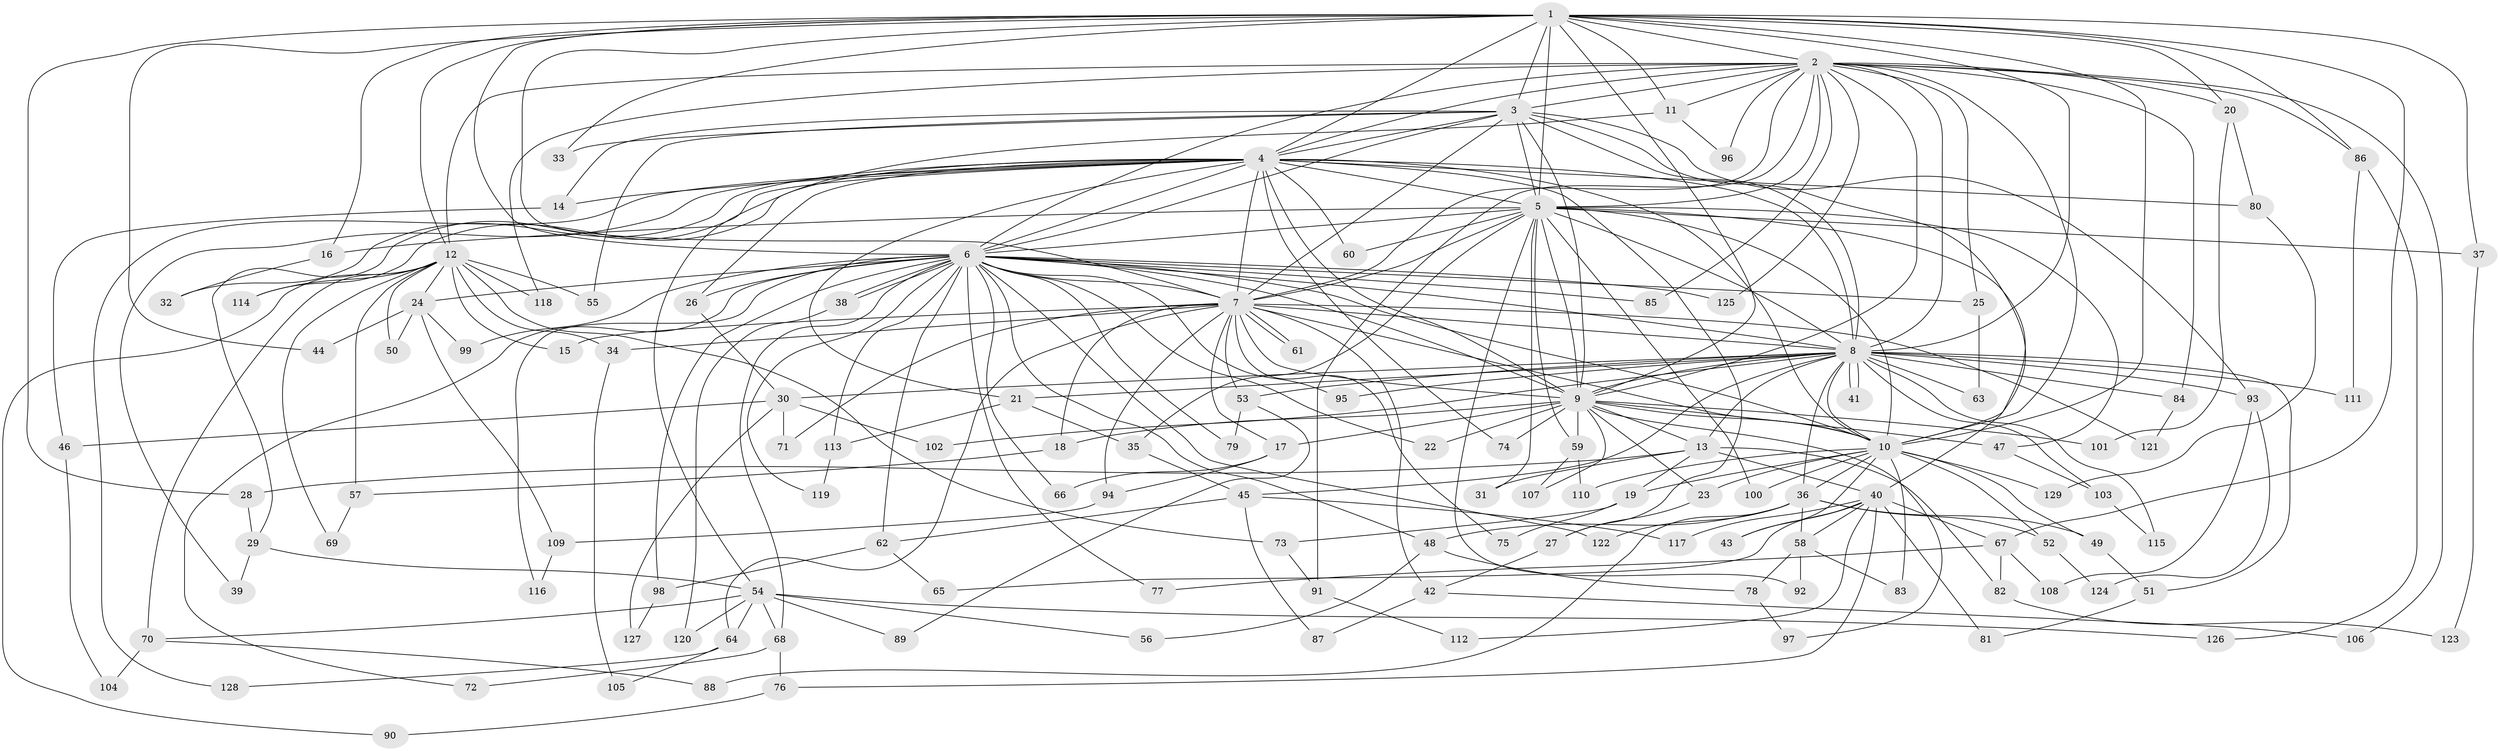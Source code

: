 // coarse degree distribution, {17: 0.010526315789473684, 32: 0.010526315789473684, 11: 0.021052631578947368, 19: 0.021052631578947368, 16: 0.010526315789473684, 38: 0.010526315789473684, 18: 0.010526315789473684, 3: 0.15789473684210525, 13: 0.010526315789473684, 7: 0.021052631578947368, 4: 0.1368421052631579, 5: 0.07368421052631578, 2: 0.47368421052631576, 10: 0.010526315789473684, 1: 0.021052631578947368}
// Generated by graph-tools (version 1.1) at 2025/41/03/06/25 10:41:37]
// undirected, 129 vertices, 283 edges
graph export_dot {
graph [start="1"]
  node [color=gray90,style=filled];
  1;
  2;
  3;
  4;
  5;
  6;
  7;
  8;
  9;
  10;
  11;
  12;
  13;
  14;
  15;
  16;
  17;
  18;
  19;
  20;
  21;
  22;
  23;
  24;
  25;
  26;
  27;
  28;
  29;
  30;
  31;
  32;
  33;
  34;
  35;
  36;
  37;
  38;
  39;
  40;
  41;
  42;
  43;
  44;
  45;
  46;
  47;
  48;
  49;
  50;
  51;
  52;
  53;
  54;
  55;
  56;
  57;
  58;
  59;
  60;
  61;
  62;
  63;
  64;
  65;
  66;
  67;
  68;
  69;
  70;
  71;
  72;
  73;
  74;
  75;
  76;
  77;
  78;
  79;
  80;
  81;
  82;
  83;
  84;
  85;
  86;
  87;
  88;
  89;
  90;
  91;
  92;
  93;
  94;
  95;
  96;
  97;
  98;
  99;
  100;
  101;
  102;
  103;
  104;
  105;
  106;
  107;
  108;
  109;
  110;
  111;
  112;
  113;
  114;
  115;
  116;
  117;
  118;
  119;
  120;
  121;
  122;
  123;
  124;
  125;
  126;
  127;
  128;
  129;
  1 -- 2;
  1 -- 3;
  1 -- 4;
  1 -- 5;
  1 -- 6;
  1 -- 7;
  1 -- 8;
  1 -- 9;
  1 -- 10;
  1 -- 11;
  1 -- 12;
  1 -- 16;
  1 -- 20;
  1 -- 28;
  1 -- 33;
  1 -- 37;
  1 -- 44;
  1 -- 67;
  1 -- 86;
  2 -- 3;
  2 -- 4;
  2 -- 5;
  2 -- 6;
  2 -- 7;
  2 -- 8;
  2 -- 9;
  2 -- 10;
  2 -- 11;
  2 -- 12;
  2 -- 20;
  2 -- 25;
  2 -- 84;
  2 -- 85;
  2 -- 86;
  2 -- 91;
  2 -- 96;
  2 -- 106;
  2 -- 118;
  2 -- 125;
  3 -- 4;
  3 -- 5;
  3 -- 6;
  3 -- 7;
  3 -- 8;
  3 -- 9;
  3 -- 10;
  3 -- 14;
  3 -- 33;
  3 -- 55;
  3 -- 93;
  4 -- 5;
  4 -- 6;
  4 -- 7;
  4 -- 8;
  4 -- 9;
  4 -- 10;
  4 -- 14;
  4 -- 21;
  4 -- 26;
  4 -- 27;
  4 -- 29;
  4 -- 32;
  4 -- 39;
  4 -- 60;
  4 -- 74;
  4 -- 80;
  4 -- 114;
  4 -- 128;
  5 -- 6;
  5 -- 7;
  5 -- 8;
  5 -- 9;
  5 -- 10;
  5 -- 16;
  5 -- 31;
  5 -- 35;
  5 -- 37;
  5 -- 40;
  5 -- 47;
  5 -- 59;
  5 -- 60;
  5 -- 92;
  5 -- 100;
  6 -- 7;
  6 -- 8;
  6 -- 9;
  6 -- 10;
  6 -- 22;
  6 -- 24;
  6 -- 25;
  6 -- 26;
  6 -- 38;
  6 -- 38;
  6 -- 48;
  6 -- 62;
  6 -- 66;
  6 -- 68;
  6 -- 72;
  6 -- 77;
  6 -- 79;
  6 -- 85;
  6 -- 95;
  6 -- 98;
  6 -- 99;
  6 -- 113;
  6 -- 116;
  6 -- 119;
  6 -- 122;
  6 -- 125;
  7 -- 8;
  7 -- 9;
  7 -- 10;
  7 -- 15;
  7 -- 17;
  7 -- 18;
  7 -- 34;
  7 -- 42;
  7 -- 53;
  7 -- 61;
  7 -- 61;
  7 -- 64;
  7 -- 71;
  7 -- 75;
  7 -- 94;
  7 -- 121;
  8 -- 9;
  8 -- 10;
  8 -- 13;
  8 -- 21;
  8 -- 30;
  8 -- 36;
  8 -- 41;
  8 -- 41;
  8 -- 45;
  8 -- 51;
  8 -- 53;
  8 -- 63;
  8 -- 84;
  8 -- 93;
  8 -- 95;
  8 -- 102;
  8 -- 103;
  8 -- 111;
  8 -- 115;
  9 -- 10;
  9 -- 13;
  9 -- 17;
  9 -- 18;
  9 -- 22;
  9 -- 23;
  9 -- 47;
  9 -- 59;
  9 -- 74;
  9 -- 97;
  9 -- 101;
  9 -- 107;
  10 -- 19;
  10 -- 23;
  10 -- 36;
  10 -- 43;
  10 -- 49;
  10 -- 52;
  10 -- 83;
  10 -- 100;
  10 -- 110;
  10 -- 129;
  11 -- 54;
  11 -- 96;
  12 -- 15;
  12 -- 24;
  12 -- 34;
  12 -- 50;
  12 -- 55;
  12 -- 57;
  12 -- 69;
  12 -- 70;
  12 -- 73;
  12 -- 90;
  12 -- 114;
  12 -- 118;
  13 -- 19;
  13 -- 28;
  13 -- 31;
  13 -- 40;
  13 -- 82;
  14 -- 46;
  16 -- 32;
  17 -- 66;
  17 -- 94;
  18 -- 57;
  19 -- 73;
  19 -- 75;
  20 -- 80;
  20 -- 101;
  21 -- 35;
  21 -- 113;
  23 -- 27;
  24 -- 44;
  24 -- 50;
  24 -- 99;
  24 -- 109;
  25 -- 63;
  26 -- 30;
  27 -- 42;
  28 -- 29;
  29 -- 39;
  29 -- 54;
  30 -- 46;
  30 -- 71;
  30 -- 102;
  30 -- 127;
  34 -- 105;
  35 -- 45;
  36 -- 48;
  36 -- 49;
  36 -- 52;
  36 -- 58;
  36 -- 88;
  36 -- 122;
  37 -- 123;
  38 -- 120;
  40 -- 43;
  40 -- 58;
  40 -- 65;
  40 -- 67;
  40 -- 76;
  40 -- 81;
  40 -- 112;
  40 -- 117;
  42 -- 87;
  42 -- 106;
  45 -- 62;
  45 -- 87;
  45 -- 117;
  46 -- 104;
  47 -- 103;
  48 -- 56;
  48 -- 78;
  49 -- 51;
  51 -- 81;
  52 -- 124;
  53 -- 79;
  53 -- 89;
  54 -- 56;
  54 -- 64;
  54 -- 68;
  54 -- 70;
  54 -- 89;
  54 -- 120;
  54 -- 126;
  57 -- 69;
  58 -- 78;
  58 -- 83;
  58 -- 92;
  59 -- 107;
  59 -- 110;
  62 -- 65;
  62 -- 98;
  64 -- 105;
  64 -- 128;
  67 -- 77;
  67 -- 82;
  67 -- 108;
  68 -- 72;
  68 -- 76;
  70 -- 88;
  70 -- 104;
  73 -- 91;
  76 -- 90;
  78 -- 97;
  80 -- 129;
  82 -- 123;
  84 -- 121;
  86 -- 111;
  86 -- 126;
  91 -- 112;
  93 -- 108;
  93 -- 124;
  94 -- 109;
  98 -- 127;
  103 -- 115;
  109 -- 116;
  113 -- 119;
}
